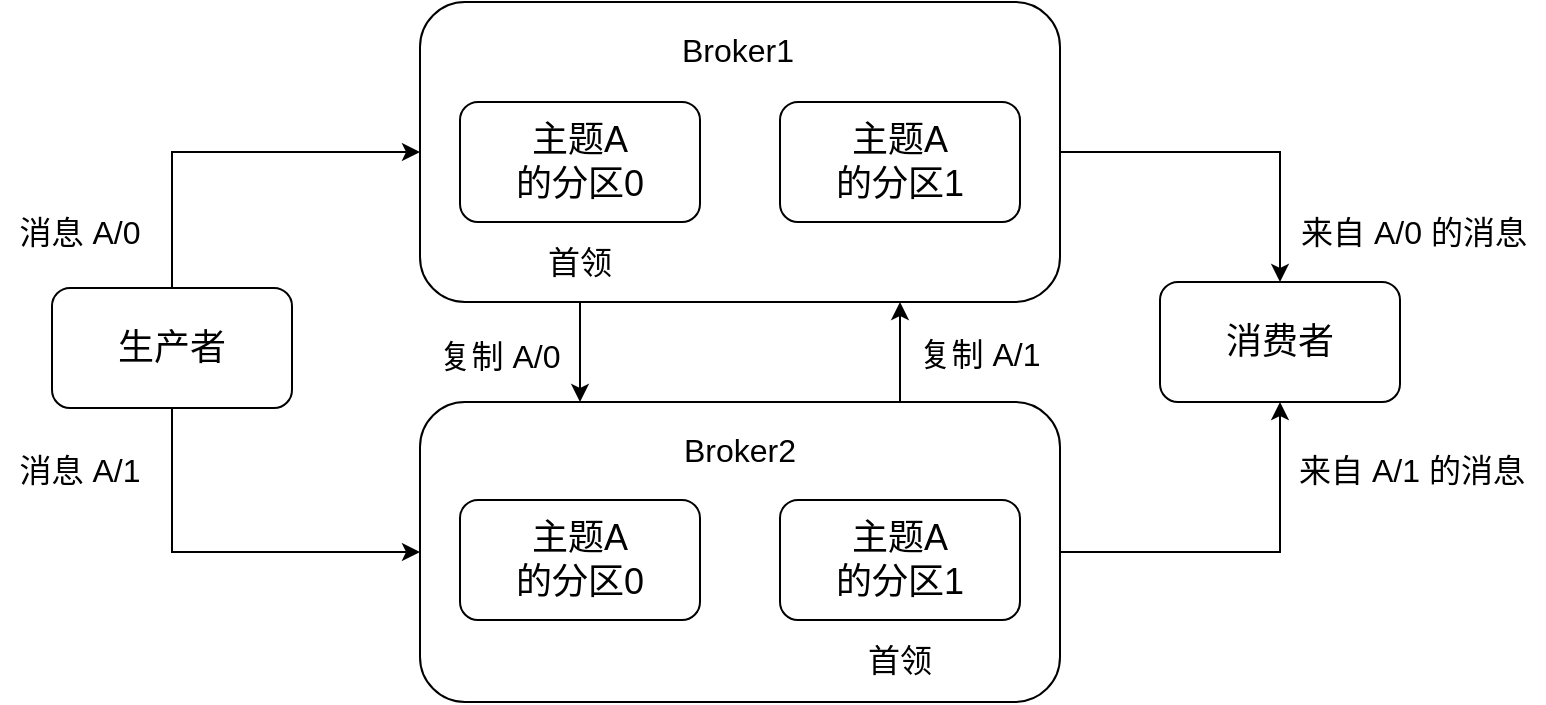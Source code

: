 <mxfile version="12.5.3" type="device"><diagram id="D7KzG7Si8lGRK-_pTS6q" name="第 1 页"><mxGraphModel dx="1106" dy="820" grid="1" gridSize="10" guides="1" tooltips="1" connect="1" arrows="1" fold="1" page="1" pageScale="1" pageWidth="827" pageHeight="1169" math="0" shadow="0"><root><mxCell id="0"/><mxCell id="1" parent="0"/><mxCell id="H2H73yJwlQ87wivir2pt-21" style="edgeStyle=orthogonalEdgeStyle;rounded=0;orthogonalLoop=1;jettySize=auto;html=1;exitX=0.75;exitY=0;exitDx=0;exitDy=0;entryX=0.75;entryY=1;entryDx=0;entryDy=0;" edge="1" parent="1" source="H2H73yJwlQ87wivir2pt-19" target="H2H73yJwlQ87wivir2pt-18"><mxGeometry relative="1" as="geometry"/></mxCell><mxCell id="H2H73yJwlQ87wivir2pt-27" style="edgeStyle=orthogonalEdgeStyle;rounded=0;orthogonalLoop=1;jettySize=auto;html=1;entryX=0.5;entryY=1;entryDx=0;entryDy=0;" edge="1" parent="1" source="H2H73yJwlQ87wivir2pt-19" target="H2H73yJwlQ87wivir2pt-6"><mxGeometry relative="1" as="geometry"/></mxCell><mxCell id="H2H73yJwlQ87wivir2pt-19" value="" style="rounded=1;whiteSpace=wrap;html=1;" vertex="1" parent="1"><mxGeometry x="234" y="350" width="320" height="150" as="geometry"/></mxCell><mxCell id="H2H73yJwlQ87wivir2pt-20" style="edgeStyle=orthogonalEdgeStyle;rounded=0;orthogonalLoop=1;jettySize=auto;html=1;exitX=0.25;exitY=1;exitDx=0;exitDy=0;entryX=0.25;entryY=0;entryDx=0;entryDy=0;" edge="1" parent="1" source="H2H73yJwlQ87wivir2pt-18" target="H2H73yJwlQ87wivir2pt-19"><mxGeometry relative="1" as="geometry"/></mxCell><mxCell id="H2H73yJwlQ87wivir2pt-26" style="edgeStyle=orthogonalEdgeStyle;rounded=0;orthogonalLoop=1;jettySize=auto;html=1;entryX=0.5;entryY=0;entryDx=0;entryDy=0;" edge="1" parent="1" source="H2H73yJwlQ87wivir2pt-18" target="H2H73yJwlQ87wivir2pt-6"><mxGeometry relative="1" as="geometry"/></mxCell><mxCell id="H2H73yJwlQ87wivir2pt-18" value="" style="rounded=1;whiteSpace=wrap;html=1;" vertex="1" parent="1"><mxGeometry x="234" y="150" width="320" height="150" as="geometry"/></mxCell><mxCell id="H2H73yJwlQ87wivir2pt-24" style="edgeStyle=orthogonalEdgeStyle;rounded=0;orthogonalLoop=1;jettySize=auto;html=1;exitX=0.5;exitY=0;exitDx=0;exitDy=0;entryX=0;entryY=0.5;entryDx=0;entryDy=0;" edge="1" parent="1" source="H2H73yJwlQ87wivir2pt-1" target="H2H73yJwlQ87wivir2pt-18"><mxGeometry relative="1" as="geometry"/></mxCell><mxCell id="H2H73yJwlQ87wivir2pt-25" style="edgeStyle=orthogonalEdgeStyle;rounded=0;orthogonalLoop=1;jettySize=auto;html=1;entryX=0;entryY=0.5;entryDx=0;entryDy=0;exitX=0.5;exitY=1;exitDx=0;exitDy=0;" edge="1" parent="1" source="H2H73yJwlQ87wivir2pt-1" target="H2H73yJwlQ87wivir2pt-19"><mxGeometry relative="1" as="geometry"/></mxCell><mxCell id="H2H73yJwlQ87wivir2pt-1" value="&lt;font style=&quot;font-size: 18px&quot;&gt;生产者&lt;/font&gt;" style="rounded=1;whiteSpace=wrap;html=1;" vertex="1" parent="1"><mxGeometry x="50" y="293" width="120" height="60" as="geometry"/></mxCell><mxCell id="H2H73yJwlQ87wivir2pt-2" value="&lt;font style=&quot;font-size: 18px&quot;&gt;主题A&lt;br&gt;的分区0&lt;/font&gt;" style="rounded=1;whiteSpace=wrap;html=1;" vertex="1" parent="1"><mxGeometry x="254" y="200" width="120" height="60" as="geometry"/></mxCell><mxCell id="H2H73yJwlQ87wivir2pt-3" value="&lt;span style=&quot;white-space: normal&quot;&gt;&lt;font style=&quot;font-size: 18px&quot;&gt;主题A&lt;br&gt;的分区1&lt;/font&gt;&lt;/span&gt;" style="rounded=1;whiteSpace=wrap;html=1;" vertex="1" parent="1"><mxGeometry x="414" y="200" width="120" height="60" as="geometry"/></mxCell><mxCell id="H2H73yJwlQ87wivir2pt-4" value="&lt;font style=&quot;font-size: 18px&quot;&gt;主题A&lt;br&gt;的分区0&lt;/font&gt;" style="rounded=1;whiteSpace=wrap;html=1;" vertex="1" parent="1"><mxGeometry x="254" y="399" width="120" height="60" as="geometry"/></mxCell><mxCell id="H2H73yJwlQ87wivir2pt-5" value="&lt;span style=&quot;white-space: normal&quot;&gt;&lt;font style=&quot;font-size: 18px&quot;&gt;主题A&lt;br&gt;的分区1&lt;/font&gt;&lt;/span&gt;" style="rounded=1;whiteSpace=wrap;html=1;" vertex="1" parent="1"><mxGeometry x="414" y="399" width="120" height="60" as="geometry"/></mxCell><mxCell id="H2H73yJwlQ87wivir2pt-6" value="&lt;font style=&quot;font-size: 18px&quot;&gt;消费者&lt;/font&gt;" style="rounded=1;whiteSpace=wrap;html=1;" vertex="1" parent="1"><mxGeometry x="604" y="290" width="120" height="60" as="geometry"/></mxCell><mxCell id="H2H73yJwlQ87wivir2pt-12" value="&lt;font style=&quot;font-size: 16px&quot;&gt;首领&lt;/font&gt;" style="text;html=1;strokeColor=none;fillColor=none;align=center;verticalAlign=middle;whiteSpace=wrap;rounded=0;" vertex="1" parent="1"><mxGeometry x="294" y="270" width="40" height="20" as="geometry"/></mxCell><mxCell id="H2H73yJwlQ87wivir2pt-14" value="&lt;font style=&quot;font-size: 16px&quot;&gt;首领&lt;/font&gt;" style="text;html=1;strokeColor=none;fillColor=none;align=center;verticalAlign=middle;whiteSpace=wrap;rounded=0;" vertex="1" parent="1"><mxGeometry x="454" y="469" width="40" height="20" as="geometry"/></mxCell><mxCell id="H2H73yJwlQ87wivir2pt-16" value="&lt;font style=&quot;font-size: 16px&quot;&gt;Broker1&lt;/font&gt;" style="text;html=1;strokeColor=none;fillColor=none;align=center;verticalAlign=middle;whiteSpace=wrap;rounded=0;" vertex="1" parent="1"><mxGeometry x="373" y="164" width="40" height="20" as="geometry"/></mxCell><mxCell id="H2H73yJwlQ87wivir2pt-17" value="&lt;font style=&quot;font-size: 16px&quot;&gt;Broker2&lt;/font&gt;" style="text;html=1;strokeColor=none;fillColor=none;align=center;verticalAlign=middle;whiteSpace=wrap;rounded=0;" vertex="1" parent="1"><mxGeometry x="374" y="364" width="40" height="20" as="geometry"/></mxCell><mxCell id="H2H73yJwlQ87wivir2pt-22" value="&lt;font style=&quot;font-size: 16px&quot;&gt;复制 A/0&lt;/font&gt;" style="text;html=1;strokeColor=none;fillColor=none;align=center;verticalAlign=middle;whiteSpace=wrap;rounded=0;" vertex="1" parent="1"><mxGeometry x="234" y="312" width="80" height="30" as="geometry"/></mxCell><mxCell id="H2H73yJwlQ87wivir2pt-23" value="&lt;font style=&quot;font-size: 16px&quot;&gt;复制 A/1&lt;/font&gt;" style="text;html=1;strokeColor=none;fillColor=none;align=center;verticalAlign=middle;whiteSpace=wrap;rounded=0;" vertex="1" parent="1"><mxGeometry x="474" y="311" width="80" height="30" as="geometry"/></mxCell><mxCell id="H2H73yJwlQ87wivir2pt-29" value="&lt;font style=&quot;font-size: 16px&quot;&gt;消息 A/0&lt;/font&gt;" style="text;html=1;strokeColor=none;fillColor=none;align=center;verticalAlign=middle;whiteSpace=wrap;rounded=0;" vertex="1" parent="1"><mxGeometry x="24" y="250" width="80" height="30" as="geometry"/></mxCell><mxCell id="H2H73yJwlQ87wivir2pt-30" value="&lt;font style=&quot;font-size: 16px&quot;&gt;消息 A/1&lt;/font&gt;" style="text;html=1;strokeColor=none;fillColor=none;align=center;verticalAlign=middle;whiteSpace=wrap;rounded=0;" vertex="1" parent="1"><mxGeometry x="24" y="369" width="80" height="30" as="geometry"/></mxCell><mxCell id="H2H73yJwlQ87wivir2pt-31" value="&lt;font style=&quot;font-size: 16px&quot;&gt;来自 A/0 的消息&lt;/font&gt;" style="text;html=1;strokeColor=none;fillColor=none;align=center;verticalAlign=middle;whiteSpace=wrap;rounded=0;" vertex="1" parent="1"><mxGeometry x="666" y="250" width="130" height="30" as="geometry"/></mxCell><mxCell id="H2H73yJwlQ87wivir2pt-32" value="&lt;font style=&quot;font-size: 16px&quot;&gt;来自 A/1 的消息&lt;/font&gt;" style="text;html=1;strokeColor=none;fillColor=none;align=center;verticalAlign=middle;whiteSpace=wrap;rounded=0;" vertex="1" parent="1"><mxGeometry x="665" y="369" width="130" height="30" as="geometry"/></mxCell></root></mxGraphModel></diagram></mxfile>